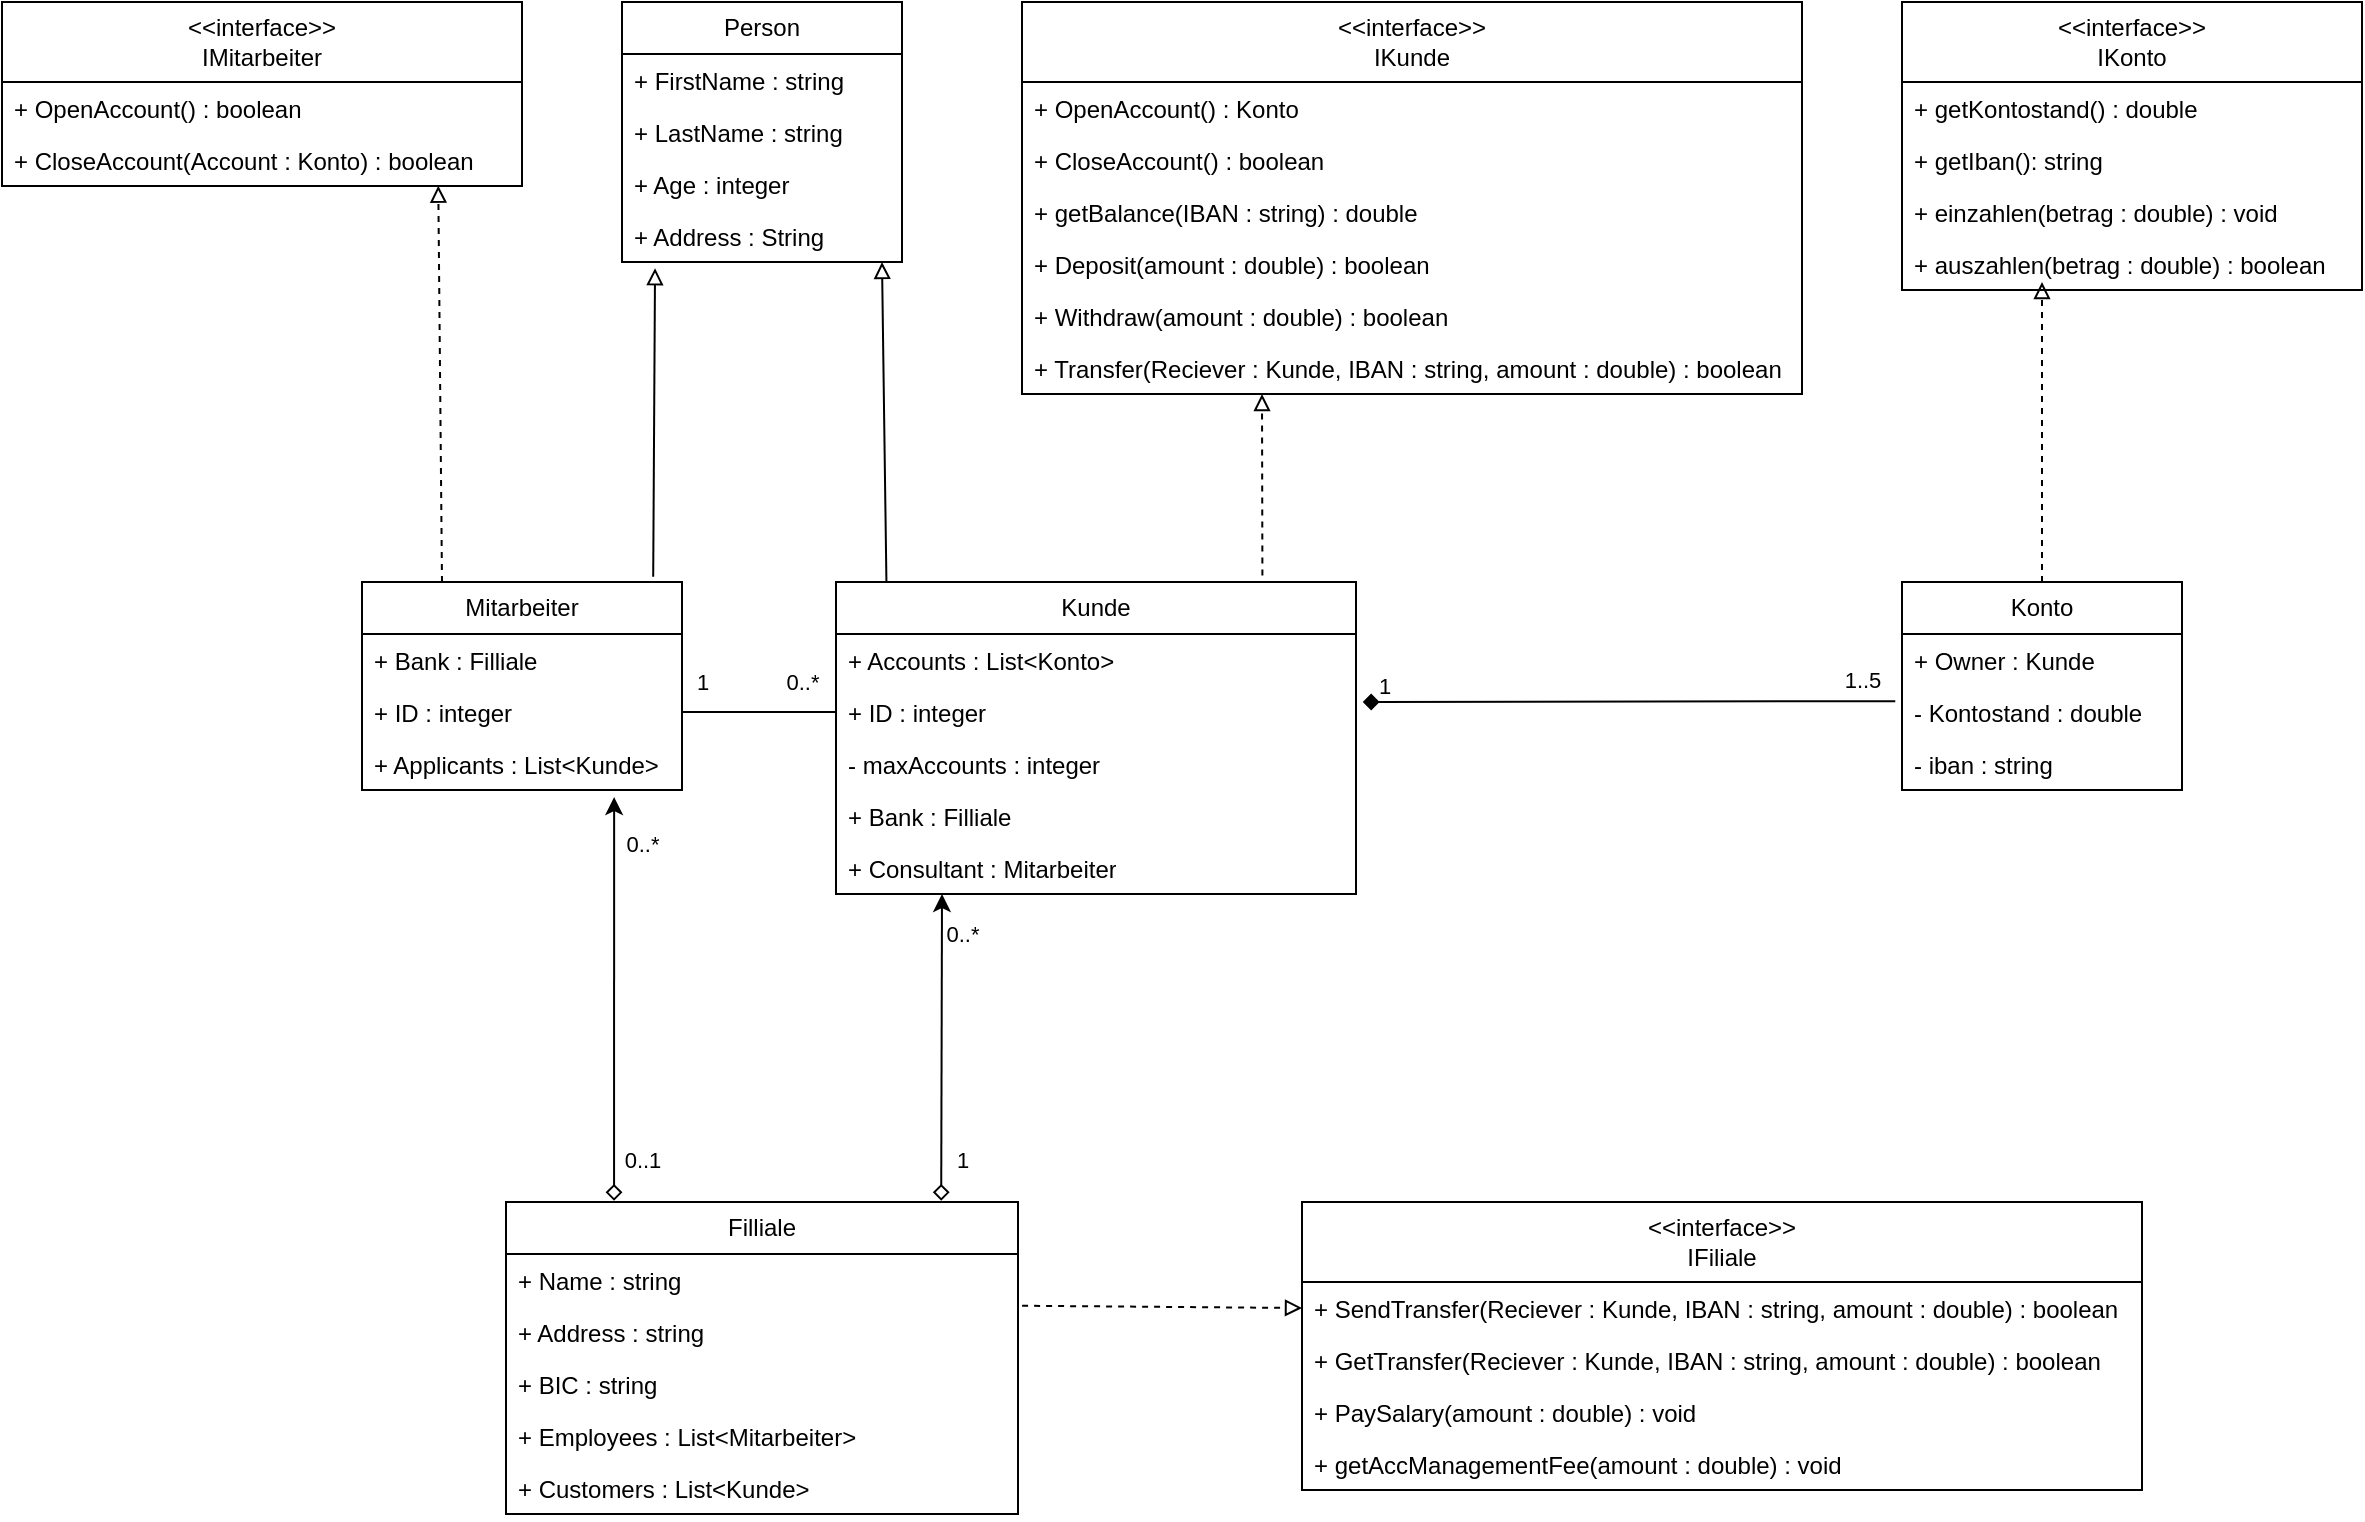 <mxfile version="23.1.1" type="github">
  <diagram id="C5RBs43oDa-KdzZeNtuy" name="Page-1">
    <mxGraphModel dx="1506" dy="864" grid="1" gridSize="10" guides="1" tooltips="1" connect="1" arrows="1" fold="1" page="1" pageScale="1" pageWidth="827" pageHeight="1169" math="0" shadow="0">
      <root>
        <mxCell id="WIyWlLk6GJQsqaUBKTNV-0" />
        <mxCell id="WIyWlLk6GJQsqaUBKTNV-1" parent="WIyWlLk6GJQsqaUBKTNV-0" />
        <mxCell id="O0np8D0qVa09u7cZetzE-4" value="&amp;lt;&amp;lt;interface&amp;gt;&amp;gt;&lt;br&gt;IKonto" style="swimlane;fontStyle=0;childLayout=stackLayout;horizontal=1;startSize=40;fillColor=none;horizontalStack=0;resizeParent=1;resizeParentMax=0;resizeLast=0;collapsible=1;marginBottom=0;whiteSpace=wrap;html=1;" vertex="1" parent="WIyWlLk6GJQsqaUBKTNV-1">
          <mxGeometry x="1360" y="80" width="230" height="144" as="geometry" />
        </mxCell>
        <mxCell id="O0np8D0qVa09u7cZetzE-5" value="+ getKontostand() : double" style="text;strokeColor=none;fillColor=none;align=left;verticalAlign=top;spacingLeft=4;spacingRight=4;overflow=hidden;rotatable=0;points=[[0,0.5],[1,0.5]];portConstraint=eastwest;whiteSpace=wrap;html=1;" vertex="1" parent="O0np8D0qVa09u7cZetzE-4">
          <mxGeometry y="40" width="230" height="26" as="geometry" />
        </mxCell>
        <mxCell id="O0np8D0qVa09u7cZetzE-6" value="+ getIban(): string" style="text;strokeColor=none;fillColor=none;align=left;verticalAlign=top;spacingLeft=4;spacingRight=4;overflow=hidden;rotatable=0;points=[[0,0.5],[1,0.5]];portConstraint=eastwest;whiteSpace=wrap;html=1;" vertex="1" parent="O0np8D0qVa09u7cZetzE-4">
          <mxGeometry y="66" width="230" height="26" as="geometry" />
        </mxCell>
        <mxCell id="O0np8D0qVa09u7cZetzE-7" value="+ einzahlen(betrag : double) : void" style="text;strokeColor=none;fillColor=none;align=left;verticalAlign=top;spacingLeft=4;spacingRight=4;overflow=hidden;rotatable=0;points=[[0,0.5],[1,0.5]];portConstraint=eastwest;whiteSpace=wrap;html=1;" vertex="1" parent="O0np8D0qVa09u7cZetzE-4">
          <mxGeometry y="92" width="230" height="26" as="geometry" />
        </mxCell>
        <mxCell id="O0np8D0qVa09u7cZetzE-21" value="+ auszahlen(betrag : double) : boolean" style="text;strokeColor=none;fillColor=none;align=left;verticalAlign=top;spacingLeft=4;spacingRight=4;overflow=hidden;rotatable=0;points=[[0,0.5],[1,0.5]];portConstraint=eastwest;whiteSpace=wrap;html=1;" vertex="1" parent="O0np8D0qVa09u7cZetzE-4">
          <mxGeometry y="118" width="230" height="26" as="geometry" />
        </mxCell>
        <mxCell id="O0np8D0qVa09u7cZetzE-9" value="&amp;lt;&amp;lt;interface&amp;gt;&amp;gt;&lt;br&gt;IFiliale" style="swimlane;fontStyle=0;childLayout=stackLayout;horizontal=1;startSize=40;fillColor=none;horizontalStack=0;resizeParent=1;resizeParentMax=0;resizeLast=0;collapsible=1;marginBottom=0;whiteSpace=wrap;html=1;" vertex="1" parent="WIyWlLk6GJQsqaUBKTNV-1">
          <mxGeometry x="1060" y="680" width="420" height="144" as="geometry" />
        </mxCell>
        <mxCell id="O0np8D0qVa09u7cZetzE-10" value="+ SendTransfer(Reciever : Kunde, IBAN : string, amount : double) : boolean" style="text;strokeColor=none;fillColor=none;align=left;verticalAlign=top;spacingLeft=4;spacingRight=4;overflow=hidden;rotatable=0;points=[[0,0.5],[1,0.5]];portConstraint=eastwest;whiteSpace=wrap;html=1;" vertex="1" parent="O0np8D0qVa09u7cZetzE-9">
          <mxGeometry y="40" width="420" height="26" as="geometry" />
        </mxCell>
        <mxCell id="O0np8D0qVa09u7cZetzE-11" value="+ GetTransfer(Reciever : Kunde, IBAN : string, amount : double) : boolean" style="text;strokeColor=none;fillColor=none;align=left;verticalAlign=top;spacingLeft=4;spacingRight=4;overflow=hidden;rotatable=0;points=[[0,0.5],[1,0.5]];portConstraint=eastwest;whiteSpace=wrap;html=1;" vertex="1" parent="O0np8D0qVa09u7cZetzE-9">
          <mxGeometry y="66" width="420" height="26" as="geometry" />
        </mxCell>
        <mxCell id="O0np8D0qVa09u7cZetzE-12" value="+ PaySalary(amount : double) : void" style="text;strokeColor=none;fillColor=none;align=left;verticalAlign=top;spacingLeft=4;spacingRight=4;overflow=hidden;rotatable=0;points=[[0,0.5],[1,0.5]];portConstraint=eastwest;whiteSpace=wrap;html=1;" vertex="1" parent="O0np8D0qVa09u7cZetzE-9">
          <mxGeometry y="92" width="420" height="26" as="geometry" />
        </mxCell>
        <mxCell id="O0np8D0qVa09u7cZetzE-25" value="+ getAccManagementFee(amount : double) : void" style="text;strokeColor=none;fillColor=none;align=left;verticalAlign=top;spacingLeft=4;spacingRight=4;overflow=hidden;rotatable=0;points=[[0,0.5],[1,0.5]];portConstraint=eastwest;whiteSpace=wrap;html=1;" vertex="1" parent="O0np8D0qVa09u7cZetzE-9">
          <mxGeometry y="118" width="420" height="26" as="geometry" />
        </mxCell>
        <mxCell id="O0np8D0qVa09u7cZetzE-13" value="&amp;lt;&amp;lt;interface&amp;gt;&amp;gt;&lt;br&gt;IMitarbeiter" style="swimlane;fontStyle=0;childLayout=stackLayout;horizontal=1;startSize=40;fillColor=none;horizontalStack=0;resizeParent=1;resizeParentMax=0;resizeLast=0;collapsible=1;marginBottom=0;whiteSpace=wrap;html=1;" vertex="1" parent="WIyWlLk6GJQsqaUBKTNV-1">
          <mxGeometry x="410" y="80" width="260" height="92" as="geometry" />
        </mxCell>
        <mxCell id="O0np8D0qVa09u7cZetzE-14" value="+ OpenAccount() : boolean" style="text;strokeColor=none;fillColor=none;align=left;verticalAlign=top;spacingLeft=4;spacingRight=4;overflow=hidden;rotatable=0;points=[[0,0.5],[1,0.5]];portConstraint=eastwest;whiteSpace=wrap;html=1;" vertex="1" parent="O0np8D0qVa09u7cZetzE-13">
          <mxGeometry y="40" width="260" height="26" as="geometry" />
        </mxCell>
        <mxCell id="O0np8D0qVa09u7cZetzE-15" value="+ CloseAccount(Account : Konto) : boolean" style="text;strokeColor=none;fillColor=none;align=left;verticalAlign=top;spacingLeft=4;spacingRight=4;overflow=hidden;rotatable=0;points=[[0,0.5],[1,0.5]];portConstraint=eastwest;whiteSpace=wrap;html=1;" vertex="1" parent="O0np8D0qVa09u7cZetzE-13">
          <mxGeometry y="66" width="260" height="26" as="geometry" />
        </mxCell>
        <mxCell id="O0np8D0qVa09u7cZetzE-17" value="&amp;lt;&amp;lt;interface&amp;gt;&amp;gt;&lt;br&gt;IKunde" style="swimlane;fontStyle=0;childLayout=stackLayout;horizontal=1;startSize=40;fillColor=none;horizontalStack=0;resizeParent=1;resizeParentMax=0;resizeLast=0;collapsible=1;marginBottom=0;whiteSpace=wrap;html=1;" vertex="1" parent="WIyWlLk6GJQsqaUBKTNV-1">
          <mxGeometry x="920" y="80" width="390" height="196" as="geometry" />
        </mxCell>
        <mxCell id="O0np8D0qVa09u7cZetzE-18" value="+ OpenAccount() : Konto" style="text;strokeColor=none;fillColor=none;align=left;verticalAlign=top;spacingLeft=4;spacingRight=4;overflow=hidden;rotatable=0;points=[[0,0.5],[1,0.5]];portConstraint=eastwest;whiteSpace=wrap;html=1;" vertex="1" parent="O0np8D0qVa09u7cZetzE-17">
          <mxGeometry y="40" width="390" height="26" as="geometry" />
        </mxCell>
        <mxCell id="O0np8D0qVa09u7cZetzE-19" value="+ CloseAccount() : boolean" style="text;strokeColor=none;fillColor=none;align=left;verticalAlign=top;spacingLeft=4;spacingRight=4;overflow=hidden;rotatable=0;points=[[0,0.5],[1,0.5]];portConstraint=eastwest;whiteSpace=wrap;html=1;" vertex="1" parent="O0np8D0qVa09u7cZetzE-17">
          <mxGeometry y="66" width="390" height="26" as="geometry" />
        </mxCell>
        <mxCell id="O0np8D0qVa09u7cZetzE-20" value="+ getBalance(IBAN : string) : double" style="text;strokeColor=none;fillColor=none;align=left;verticalAlign=top;spacingLeft=4;spacingRight=4;overflow=hidden;rotatable=0;points=[[0,0.5],[1,0.5]];portConstraint=eastwest;whiteSpace=wrap;html=1;" vertex="1" parent="O0np8D0qVa09u7cZetzE-17">
          <mxGeometry y="92" width="390" height="26" as="geometry" />
        </mxCell>
        <mxCell id="O0np8D0qVa09u7cZetzE-22" value="+ Deposit(amount : double) : boolean" style="text;strokeColor=none;fillColor=none;align=left;verticalAlign=top;spacingLeft=4;spacingRight=4;overflow=hidden;rotatable=0;points=[[0,0.5],[1,0.5]];portConstraint=eastwest;whiteSpace=wrap;html=1;" vertex="1" parent="O0np8D0qVa09u7cZetzE-17">
          <mxGeometry y="118" width="390" height="26" as="geometry" />
        </mxCell>
        <mxCell id="O0np8D0qVa09u7cZetzE-23" value="+ Withdraw(amount : double) : boolean" style="text;strokeColor=none;fillColor=none;align=left;verticalAlign=top;spacingLeft=4;spacingRight=4;overflow=hidden;rotatable=0;points=[[0,0.5],[1,0.5]];portConstraint=eastwest;whiteSpace=wrap;html=1;" vertex="1" parent="O0np8D0qVa09u7cZetzE-17">
          <mxGeometry y="144" width="390" height="26" as="geometry" />
        </mxCell>
        <mxCell id="O0np8D0qVa09u7cZetzE-24" value="+ Transfer(Reciever : Kunde, IBAN : string, amount : double) : boolean" style="text;strokeColor=none;fillColor=none;align=left;verticalAlign=top;spacingLeft=4;spacingRight=4;overflow=hidden;rotatable=0;points=[[0,0.5],[1,0.5]];portConstraint=eastwest;whiteSpace=wrap;html=1;" vertex="1" parent="O0np8D0qVa09u7cZetzE-17">
          <mxGeometry y="170" width="390" height="26" as="geometry" />
        </mxCell>
        <mxCell id="O0np8D0qVa09u7cZetzE-26" value="Person" style="swimlane;fontStyle=0;childLayout=stackLayout;horizontal=1;startSize=26;fillColor=none;horizontalStack=0;resizeParent=1;resizeParentMax=0;resizeLast=0;collapsible=1;marginBottom=0;whiteSpace=wrap;html=1;" vertex="1" parent="WIyWlLk6GJQsqaUBKTNV-1">
          <mxGeometry x="720" y="80" width="140" height="130" as="geometry" />
        </mxCell>
        <mxCell id="O0np8D0qVa09u7cZetzE-27" value="+ FirstName : string" style="text;strokeColor=none;fillColor=none;align=left;verticalAlign=top;spacingLeft=4;spacingRight=4;overflow=hidden;rotatable=0;points=[[0,0.5],[1,0.5]];portConstraint=eastwest;whiteSpace=wrap;html=1;" vertex="1" parent="O0np8D0qVa09u7cZetzE-26">
          <mxGeometry y="26" width="140" height="26" as="geometry" />
        </mxCell>
        <mxCell id="O0np8D0qVa09u7cZetzE-28" value="+ LastName : string" style="text;strokeColor=none;fillColor=none;align=left;verticalAlign=top;spacingLeft=4;spacingRight=4;overflow=hidden;rotatable=0;points=[[0,0.5],[1,0.5]];portConstraint=eastwest;whiteSpace=wrap;html=1;" vertex="1" parent="O0np8D0qVa09u7cZetzE-26">
          <mxGeometry y="52" width="140" height="26" as="geometry" />
        </mxCell>
        <mxCell id="O0np8D0qVa09u7cZetzE-42" value="+ Age : integer" style="text;strokeColor=none;fillColor=none;align=left;verticalAlign=top;spacingLeft=4;spacingRight=4;overflow=hidden;rotatable=0;points=[[0,0.5],[1,0.5]];portConstraint=eastwest;whiteSpace=wrap;html=1;" vertex="1" parent="O0np8D0qVa09u7cZetzE-26">
          <mxGeometry y="78" width="140" height="26" as="geometry" />
        </mxCell>
        <mxCell id="O0np8D0qVa09u7cZetzE-29" value="+ Address : String" style="text;strokeColor=none;fillColor=none;align=left;verticalAlign=top;spacingLeft=4;spacingRight=4;overflow=hidden;rotatable=0;points=[[0,0.5],[1,0.5]];portConstraint=eastwest;whiteSpace=wrap;html=1;" vertex="1" parent="O0np8D0qVa09u7cZetzE-26">
          <mxGeometry y="104" width="140" height="26" as="geometry" />
        </mxCell>
        <mxCell id="O0np8D0qVa09u7cZetzE-30" value="Mitarbeiter" style="swimlane;fontStyle=0;childLayout=stackLayout;horizontal=1;startSize=26;fillColor=none;horizontalStack=0;resizeParent=1;resizeParentMax=0;resizeLast=0;collapsible=1;marginBottom=0;whiteSpace=wrap;html=1;" vertex="1" parent="WIyWlLk6GJQsqaUBKTNV-1">
          <mxGeometry x="590" y="370" width="160" height="104" as="geometry" />
        </mxCell>
        <mxCell id="O0np8D0qVa09u7cZetzE-31" value="+ Bank : Filliale" style="text;strokeColor=none;fillColor=none;align=left;verticalAlign=top;spacingLeft=4;spacingRight=4;overflow=hidden;rotatable=0;points=[[0,0.5],[1,0.5]];portConstraint=eastwest;whiteSpace=wrap;html=1;" vertex="1" parent="O0np8D0qVa09u7cZetzE-30">
          <mxGeometry y="26" width="160" height="26" as="geometry" />
        </mxCell>
        <mxCell id="O0np8D0qVa09u7cZetzE-32" value="+ ID : integer" style="text;strokeColor=none;fillColor=none;align=left;verticalAlign=top;spacingLeft=4;spacingRight=4;overflow=hidden;rotatable=0;points=[[0,0.5],[1,0.5]];portConstraint=eastwest;whiteSpace=wrap;html=1;" vertex="1" parent="O0np8D0qVa09u7cZetzE-30">
          <mxGeometry y="52" width="160" height="26" as="geometry" />
        </mxCell>
        <mxCell id="O0np8D0qVa09u7cZetzE-33" value="+ Applicants : List&amp;lt;Kunde&amp;gt;" style="text;strokeColor=none;fillColor=none;align=left;verticalAlign=top;spacingLeft=4;spacingRight=4;overflow=hidden;rotatable=0;points=[[0,0.5],[1,0.5]];portConstraint=eastwest;whiteSpace=wrap;html=1;" vertex="1" parent="O0np8D0qVa09u7cZetzE-30">
          <mxGeometry y="78" width="160" height="26" as="geometry" />
        </mxCell>
        <mxCell id="O0np8D0qVa09u7cZetzE-34" value="Konto" style="swimlane;fontStyle=0;childLayout=stackLayout;horizontal=1;startSize=26;fillColor=none;horizontalStack=0;resizeParent=1;resizeParentMax=0;resizeLast=0;collapsible=1;marginBottom=0;whiteSpace=wrap;html=1;" vertex="1" parent="WIyWlLk6GJQsqaUBKTNV-1">
          <mxGeometry x="1360" y="370" width="140" height="104" as="geometry" />
        </mxCell>
        <mxCell id="O0np8D0qVa09u7cZetzE-35" value="+ Owner : Kunde" style="text;strokeColor=none;fillColor=none;align=left;verticalAlign=top;spacingLeft=4;spacingRight=4;overflow=hidden;rotatable=0;points=[[0,0.5],[1,0.5]];portConstraint=eastwest;whiteSpace=wrap;html=1;" vertex="1" parent="O0np8D0qVa09u7cZetzE-34">
          <mxGeometry y="26" width="140" height="26" as="geometry" />
        </mxCell>
        <mxCell id="O0np8D0qVa09u7cZetzE-36" value="- Kontostand : double" style="text;strokeColor=none;fillColor=none;align=left;verticalAlign=top;spacingLeft=4;spacingRight=4;overflow=hidden;rotatable=0;points=[[0,0.5],[1,0.5]];portConstraint=eastwest;whiteSpace=wrap;html=1;" vertex="1" parent="O0np8D0qVa09u7cZetzE-34">
          <mxGeometry y="52" width="140" height="26" as="geometry" />
        </mxCell>
        <mxCell id="O0np8D0qVa09u7cZetzE-37" value="- iban : string" style="text;strokeColor=none;fillColor=none;align=left;verticalAlign=top;spacingLeft=4;spacingRight=4;overflow=hidden;rotatable=0;points=[[0,0.5],[1,0.5]];portConstraint=eastwest;whiteSpace=wrap;html=1;" vertex="1" parent="O0np8D0qVa09u7cZetzE-34">
          <mxGeometry y="78" width="140" height="26" as="geometry" />
        </mxCell>
        <mxCell id="O0np8D0qVa09u7cZetzE-38" value="Filliale" style="swimlane;fontStyle=0;childLayout=stackLayout;horizontal=1;startSize=26;fillColor=none;horizontalStack=0;resizeParent=1;resizeParentMax=0;resizeLast=0;collapsible=1;marginBottom=0;whiteSpace=wrap;html=1;" vertex="1" parent="WIyWlLk6GJQsqaUBKTNV-1">
          <mxGeometry x="662" y="680" width="256" height="156" as="geometry" />
        </mxCell>
        <mxCell id="O0np8D0qVa09u7cZetzE-39" value="+ Name : string" style="text;strokeColor=none;fillColor=none;align=left;verticalAlign=top;spacingLeft=4;spacingRight=4;overflow=hidden;rotatable=0;points=[[0,0.5],[1,0.5]];portConstraint=eastwest;whiteSpace=wrap;html=1;" vertex="1" parent="O0np8D0qVa09u7cZetzE-38">
          <mxGeometry y="26" width="256" height="26" as="geometry" />
        </mxCell>
        <mxCell id="O0np8D0qVa09u7cZetzE-40" value="+ Address : string" style="text;strokeColor=none;fillColor=none;align=left;verticalAlign=top;spacingLeft=4;spacingRight=4;overflow=hidden;rotatable=0;points=[[0,0.5],[1,0.5]];portConstraint=eastwest;whiteSpace=wrap;html=1;" vertex="1" parent="O0np8D0qVa09u7cZetzE-38">
          <mxGeometry y="52" width="256" height="26" as="geometry" />
        </mxCell>
        <mxCell id="O0np8D0qVa09u7cZetzE-41" value="+ BIC : string" style="text;strokeColor=none;fillColor=none;align=left;verticalAlign=top;spacingLeft=4;spacingRight=4;overflow=hidden;rotatable=0;points=[[0,0.5],[1,0.5]];portConstraint=eastwest;whiteSpace=wrap;html=1;" vertex="1" parent="O0np8D0qVa09u7cZetzE-38">
          <mxGeometry y="78" width="256" height="26" as="geometry" />
        </mxCell>
        <mxCell id="O0np8D0qVa09u7cZetzE-43" value="+ Employees : List&amp;lt;Mitarbeiter&amp;gt;" style="text;strokeColor=none;fillColor=none;align=left;verticalAlign=top;spacingLeft=4;spacingRight=4;overflow=hidden;rotatable=0;points=[[0,0.5],[1,0.5]];portConstraint=eastwest;whiteSpace=wrap;html=1;" vertex="1" parent="O0np8D0qVa09u7cZetzE-38">
          <mxGeometry y="104" width="256" height="26" as="geometry" />
        </mxCell>
        <mxCell id="O0np8D0qVa09u7cZetzE-44" value="+ Customers : List&amp;lt;Kunde&amp;gt;" style="text;strokeColor=none;fillColor=none;align=left;verticalAlign=top;spacingLeft=4;spacingRight=4;overflow=hidden;rotatable=0;points=[[0,0.5],[1,0.5]];portConstraint=eastwest;whiteSpace=wrap;html=1;" vertex="1" parent="O0np8D0qVa09u7cZetzE-38">
          <mxGeometry y="130" width="256" height="26" as="geometry" />
        </mxCell>
        <mxCell id="O0np8D0qVa09u7cZetzE-46" value="Kunde" style="swimlane;fontStyle=0;childLayout=stackLayout;horizontal=1;startSize=26;fillColor=none;horizontalStack=0;resizeParent=1;resizeParentMax=0;resizeLast=0;collapsible=1;marginBottom=0;whiteSpace=wrap;html=1;" vertex="1" parent="WIyWlLk6GJQsqaUBKTNV-1">
          <mxGeometry x="827" y="370" width="260" height="156" as="geometry" />
        </mxCell>
        <mxCell id="O0np8D0qVa09u7cZetzE-47" value="+ Accounts : List&amp;lt;Konto&amp;gt;" style="text;strokeColor=none;fillColor=none;align=left;verticalAlign=top;spacingLeft=4;spacingRight=4;overflow=hidden;rotatable=0;points=[[0,0.5],[1,0.5]];portConstraint=eastwest;whiteSpace=wrap;html=1;" vertex="1" parent="O0np8D0qVa09u7cZetzE-46">
          <mxGeometry y="26" width="260" height="26" as="geometry" />
        </mxCell>
        <mxCell id="O0np8D0qVa09u7cZetzE-48" value="+ ID : integer" style="text;strokeColor=none;fillColor=none;align=left;verticalAlign=top;spacingLeft=4;spacingRight=4;overflow=hidden;rotatable=0;points=[[0,0.5],[1,0.5]];portConstraint=eastwest;whiteSpace=wrap;html=1;" vertex="1" parent="O0np8D0qVa09u7cZetzE-46">
          <mxGeometry y="52" width="260" height="26" as="geometry" />
        </mxCell>
        <mxCell id="O0np8D0qVa09u7cZetzE-49" value="- maxAccounts : integer" style="text;strokeColor=none;fillColor=none;align=left;verticalAlign=top;spacingLeft=4;spacingRight=4;overflow=hidden;rotatable=0;points=[[0,0.5],[1,0.5]];portConstraint=eastwest;whiteSpace=wrap;html=1;" vertex="1" parent="O0np8D0qVa09u7cZetzE-46">
          <mxGeometry y="78" width="260" height="26" as="geometry" />
        </mxCell>
        <mxCell id="O0np8D0qVa09u7cZetzE-50" value="+ Bank : Filliale" style="text;strokeColor=none;fillColor=none;align=left;verticalAlign=top;spacingLeft=4;spacingRight=4;overflow=hidden;rotatable=0;points=[[0,0.5],[1,0.5]];portConstraint=eastwest;whiteSpace=wrap;html=1;" vertex="1" parent="O0np8D0qVa09u7cZetzE-46">
          <mxGeometry y="104" width="260" height="26" as="geometry" />
        </mxCell>
        <mxCell id="O0np8D0qVa09u7cZetzE-51" value="+ Consultant : Mitarbeiter" style="text;strokeColor=none;fillColor=none;align=left;verticalAlign=top;spacingLeft=4;spacingRight=4;overflow=hidden;rotatable=0;points=[[0,0.5],[1,0.5]];portConstraint=eastwest;whiteSpace=wrap;html=1;" vertex="1" parent="O0np8D0qVa09u7cZetzE-46">
          <mxGeometry y="130" width="260" height="26" as="geometry" />
        </mxCell>
        <mxCell id="O0np8D0qVa09u7cZetzE-54" value="" style="endArrow=block;dashed=1;html=1;rounded=0;exitX=0.5;exitY=0;exitDx=0;exitDy=0;endFill=0;" edge="1" parent="WIyWlLk6GJQsqaUBKTNV-1" source="O0np8D0qVa09u7cZetzE-34">
          <mxGeometry width="50" height="50" relative="1" as="geometry">
            <mxPoint x="1330" y="380" as="sourcePoint" />
            <mxPoint x="1430" y="220" as="targetPoint" />
          </mxGeometry>
        </mxCell>
        <mxCell id="O0np8D0qVa09u7cZetzE-55" value="" style="endArrow=none;html=1;rounded=0;entryX=-0.024;entryY=0.292;entryDx=0;entryDy=0;exitX=1.013;exitY=1.308;exitDx=0;exitDy=0;exitPerimeter=0;startArrow=diamond;startFill=1;entryPerimeter=0;" edge="1" parent="WIyWlLk6GJQsqaUBKTNV-1" source="O0np8D0qVa09u7cZetzE-47" target="O0np8D0qVa09u7cZetzE-36">
          <mxGeometry width="50" height="50" relative="1" as="geometry">
            <mxPoint x="1110" y="604" as="sourcePoint" />
            <mxPoint x="1160" y="554" as="targetPoint" />
          </mxGeometry>
        </mxCell>
        <mxCell id="O0np8D0qVa09u7cZetzE-56" value="1" style="edgeLabel;html=1;align=center;verticalAlign=middle;resizable=0;points=[];" vertex="1" connectable="0" parent="O0np8D0qVa09u7cZetzE-55">
          <mxGeometry x="-0.79" y="1" relative="1" as="geometry">
            <mxPoint x="-18" y="-7" as="offset" />
          </mxGeometry>
        </mxCell>
        <mxCell id="O0np8D0qVa09u7cZetzE-57" value="1..5" style="edgeLabel;html=1;align=center;verticalAlign=middle;resizable=0;points=[];" vertex="1" connectable="0" parent="O0np8D0qVa09u7cZetzE-55">
          <mxGeometry x="0.687" relative="1" as="geometry">
            <mxPoint x="25" y="-11" as="offset" />
          </mxGeometry>
        </mxCell>
        <mxCell id="O0np8D0qVa09u7cZetzE-58" value="" style="endArrow=block;dashed=1;html=1;rounded=0;exitX=0.82;exitY=-0.021;exitDx=0;exitDy=0;endFill=0;exitPerimeter=0;" edge="1" parent="WIyWlLk6GJQsqaUBKTNV-1" source="O0np8D0qVa09u7cZetzE-46">
          <mxGeometry width="50" height="50" relative="1" as="geometry">
            <mxPoint x="1040" y="426" as="sourcePoint" />
            <mxPoint x="1040" y="276" as="targetPoint" />
          </mxGeometry>
        </mxCell>
        <mxCell id="O0np8D0qVa09u7cZetzE-59" value="" style="endArrow=block;dashed=1;html=1;rounded=0;exitX=0.25;exitY=0;exitDx=0;exitDy=0;endFill=0;entryX=0.839;entryY=0.994;entryDx=0;entryDy=0;entryPerimeter=0;" edge="1" parent="WIyWlLk6GJQsqaUBKTNV-1" source="O0np8D0qVa09u7cZetzE-30" target="O0np8D0qVa09u7cZetzE-15">
          <mxGeometry width="50" height="50" relative="1" as="geometry">
            <mxPoint x="660" y="350" as="sourcePoint" />
            <mxPoint x="660" y="200" as="targetPoint" />
          </mxGeometry>
        </mxCell>
        <mxCell id="O0np8D0qVa09u7cZetzE-60" value="" style="endArrow=block;html=1;rounded=0;entryX=0.118;entryY=1.118;entryDx=0;entryDy=0;entryPerimeter=0;exitX=0.91;exitY=-0.025;exitDx=0;exitDy=0;exitPerimeter=0;endFill=0;" edge="1" parent="WIyWlLk6GJQsqaUBKTNV-1" source="O0np8D0qVa09u7cZetzE-30" target="O0np8D0qVa09u7cZetzE-29">
          <mxGeometry width="50" height="50" relative="1" as="geometry">
            <mxPoint x="640" y="290" as="sourcePoint" />
            <mxPoint x="690" y="240" as="targetPoint" />
          </mxGeometry>
        </mxCell>
        <mxCell id="O0np8D0qVa09u7cZetzE-61" value="" style="endArrow=block;html=1;rounded=0;entryX=0.172;entryY=1.071;entryDx=0;entryDy=0;entryPerimeter=0;exitX=0.097;exitY=0.002;exitDx=0;exitDy=0;exitPerimeter=0;endFill=0;" edge="1" parent="WIyWlLk6GJQsqaUBKTNV-1" source="O0np8D0qVa09u7cZetzE-46">
          <mxGeometry width="50" height="50" relative="1" as="geometry">
            <mxPoint x="852" y="365" as="sourcePoint" />
            <mxPoint x="850" y="210" as="targetPoint" />
          </mxGeometry>
        </mxCell>
        <mxCell id="O0np8D0qVa09u7cZetzE-62" value="" style="endArrow=classic;html=1;rounded=0;entryX=0.788;entryY=1.137;entryDx=0;entryDy=0;entryPerimeter=0;startArrow=diamond;startFill=0;exitX=0.211;exitY=-0.004;exitDx=0;exitDy=0;exitPerimeter=0;" edge="1" parent="WIyWlLk6GJQsqaUBKTNV-1" source="O0np8D0qVa09u7cZetzE-38" target="O0np8D0qVa09u7cZetzE-33">
          <mxGeometry width="50" height="50" relative="1" as="geometry">
            <mxPoint x="720" y="670" as="sourcePoint" />
            <mxPoint x="760" y="530" as="targetPoint" />
          </mxGeometry>
        </mxCell>
        <mxCell id="O0np8D0qVa09u7cZetzE-67" value="0..*" style="edgeLabel;html=1;align=center;verticalAlign=middle;resizable=0;points=[];" vertex="1" connectable="0" parent="O0np8D0qVa09u7cZetzE-62">
          <mxGeometry x="0.791" y="-4" relative="1" as="geometry">
            <mxPoint x="10" y="2" as="offset" />
          </mxGeometry>
        </mxCell>
        <mxCell id="O0np8D0qVa09u7cZetzE-68" value="0..1" style="edgeLabel;html=1;align=center;verticalAlign=middle;resizable=0;points=[];" vertex="1" connectable="0" parent="O0np8D0qVa09u7cZetzE-62">
          <mxGeometry x="-0.791" y="-1" relative="1" as="geometry">
            <mxPoint x="13" as="offset" />
          </mxGeometry>
        </mxCell>
        <mxCell id="O0np8D0qVa09u7cZetzE-63" value="" style="endArrow=classic;html=1;rounded=0;entryX=0.788;entryY=1.137;entryDx=0;entryDy=0;entryPerimeter=0;startArrow=diamond;startFill=0;exitX=0.85;exitY=-0.004;exitDx=0;exitDy=0;exitPerimeter=0;" edge="1" parent="WIyWlLk6GJQsqaUBKTNV-1" source="O0np8D0qVa09u7cZetzE-38">
          <mxGeometry width="50" height="50" relative="1" as="geometry">
            <mxPoint x="880" y="670" as="sourcePoint" />
            <mxPoint x="880" y="526" as="targetPoint" />
          </mxGeometry>
        </mxCell>
        <mxCell id="O0np8D0qVa09u7cZetzE-69" value="0..*" style="edgeLabel;html=1;align=center;verticalAlign=middle;resizable=0;points=[];" vertex="1" connectable="0" parent="O0np8D0qVa09u7cZetzE-63">
          <mxGeometry x="0.743" relative="1" as="geometry">
            <mxPoint x="10" as="offset" />
          </mxGeometry>
        </mxCell>
        <mxCell id="O0np8D0qVa09u7cZetzE-70" value="1" style="edgeLabel;html=1;align=center;verticalAlign=middle;resizable=0;points=[];" vertex="1" connectable="0" parent="O0np8D0qVa09u7cZetzE-63">
          <mxGeometry x="-0.734" y="-1" relative="1" as="geometry">
            <mxPoint x="9" as="offset" />
          </mxGeometry>
        </mxCell>
        <mxCell id="O0np8D0qVa09u7cZetzE-64" value="" style="endArrow=none;html=1;rounded=0;entryX=0;entryY=0.5;entryDx=0;entryDy=0;exitX=1;exitY=0.5;exitDx=0;exitDy=0;" edge="1" parent="WIyWlLk6GJQsqaUBKTNV-1" source="O0np8D0qVa09u7cZetzE-32" target="O0np8D0qVa09u7cZetzE-48">
          <mxGeometry width="50" height="50" relative="1" as="geometry">
            <mxPoint x="640" y="450" as="sourcePoint" />
            <mxPoint x="690" y="400" as="targetPoint" />
          </mxGeometry>
        </mxCell>
        <mxCell id="O0np8D0qVa09u7cZetzE-65" value="1" style="edgeLabel;html=1;align=center;verticalAlign=middle;resizable=0;points=[];" vertex="1" connectable="0" parent="O0np8D0qVa09u7cZetzE-64">
          <mxGeometry x="-0.736" y="2" relative="1" as="geometry">
            <mxPoint y="-13" as="offset" />
          </mxGeometry>
        </mxCell>
        <mxCell id="O0np8D0qVa09u7cZetzE-66" value="0..*" style="edgeLabel;html=1;align=center;verticalAlign=middle;resizable=0;points=[];" vertex="1" connectable="0" parent="O0np8D0qVa09u7cZetzE-64">
          <mxGeometry x="0.563" relative="1" as="geometry">
            <mxPoint y="-15" as="offset" />
          </mxGeometry>
        </mxCell>
        <mxCell id="O0np8D0qVa09u7cZetzE-72" value="" style="endArrow=block;dashed=1;html=1;rounded=0;exitX=1.008;exitY=-0.005;exitDx=0;exitDy=0;endFill=0;entryX=0;entryY=0.5;entryDx=0;entryDy=0;exitPerimeter=0;" edge="1" parent="WIyWlLk6GJQsqaUBKTNV-1" source="O0np8D0qVa09u7cZetzE-40" target="O0np8D0qVa09u7cZetzE-10">
          <mxGeometry width="50" height="50" relative="1" as="geometry">
            <mxPoint x="972" y="808" as="sourcePoint" />
            <mxPoint x="970" y="610" as="targetPoint" />
          </mxGeometry>
        </mxCell>
      </root>
    </mxGraphModel>
  </diagram>
</mxfile>
